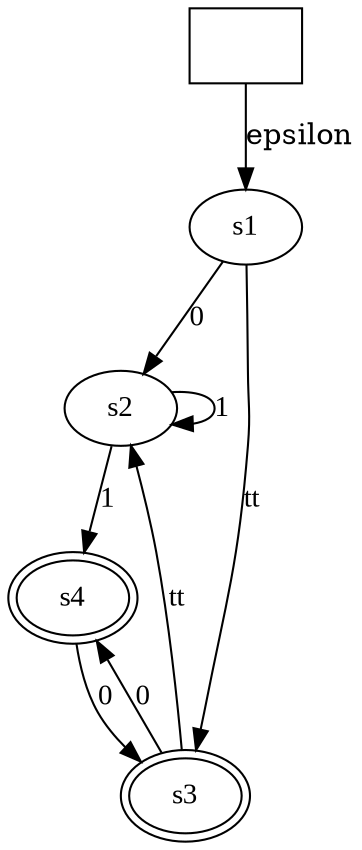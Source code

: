 digraph "Test_NFA2" {
    ratio="compress";
    size="7.27, 10.69";

    init [label="", shape=plaintext, peripheries=1];
    0 [label="s1", fontname="TimesNewRoman", shape=ellipse, peripheries=1];
    1 [label="s2", fontname="TimesNewRoman", shape=ellipse, peripheries=1];
    2 [label="s3", fontname="TimesNewRoman", shape=ellipse, peripheries=2];
    3 [label="s4", fontname="TimesNewRoman", shape=ellipse, peripheries=2];

    init -> 0 [label="epsilon"];
    0 -> 1 [label="0", fontname="TimesNewRoman"];
    0 -> 2 [label="tt", fontname="TimesNewRoman"];
    1 -> 1 [label="1", fontname="TimesNewRoman"];
    1 -> 3 [label="1", fontname="TimesNewRoman"];
    3 -> 2 [label="0", fontname="TimesNewRoman"];
    2 -> 1 [label="tt", fontname="TimesNewRoman"];
    2 -> 3 [label="0", fontname="TimesNewRoman"];
}
